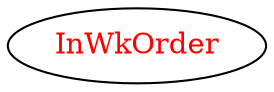 digraph dependencyGraph {
 concentrate=true;
 ranksep="2.0";
 rankdir="LR"; 
 splines="ortho";
"InWkOrder" [fontcolor="red"];
}